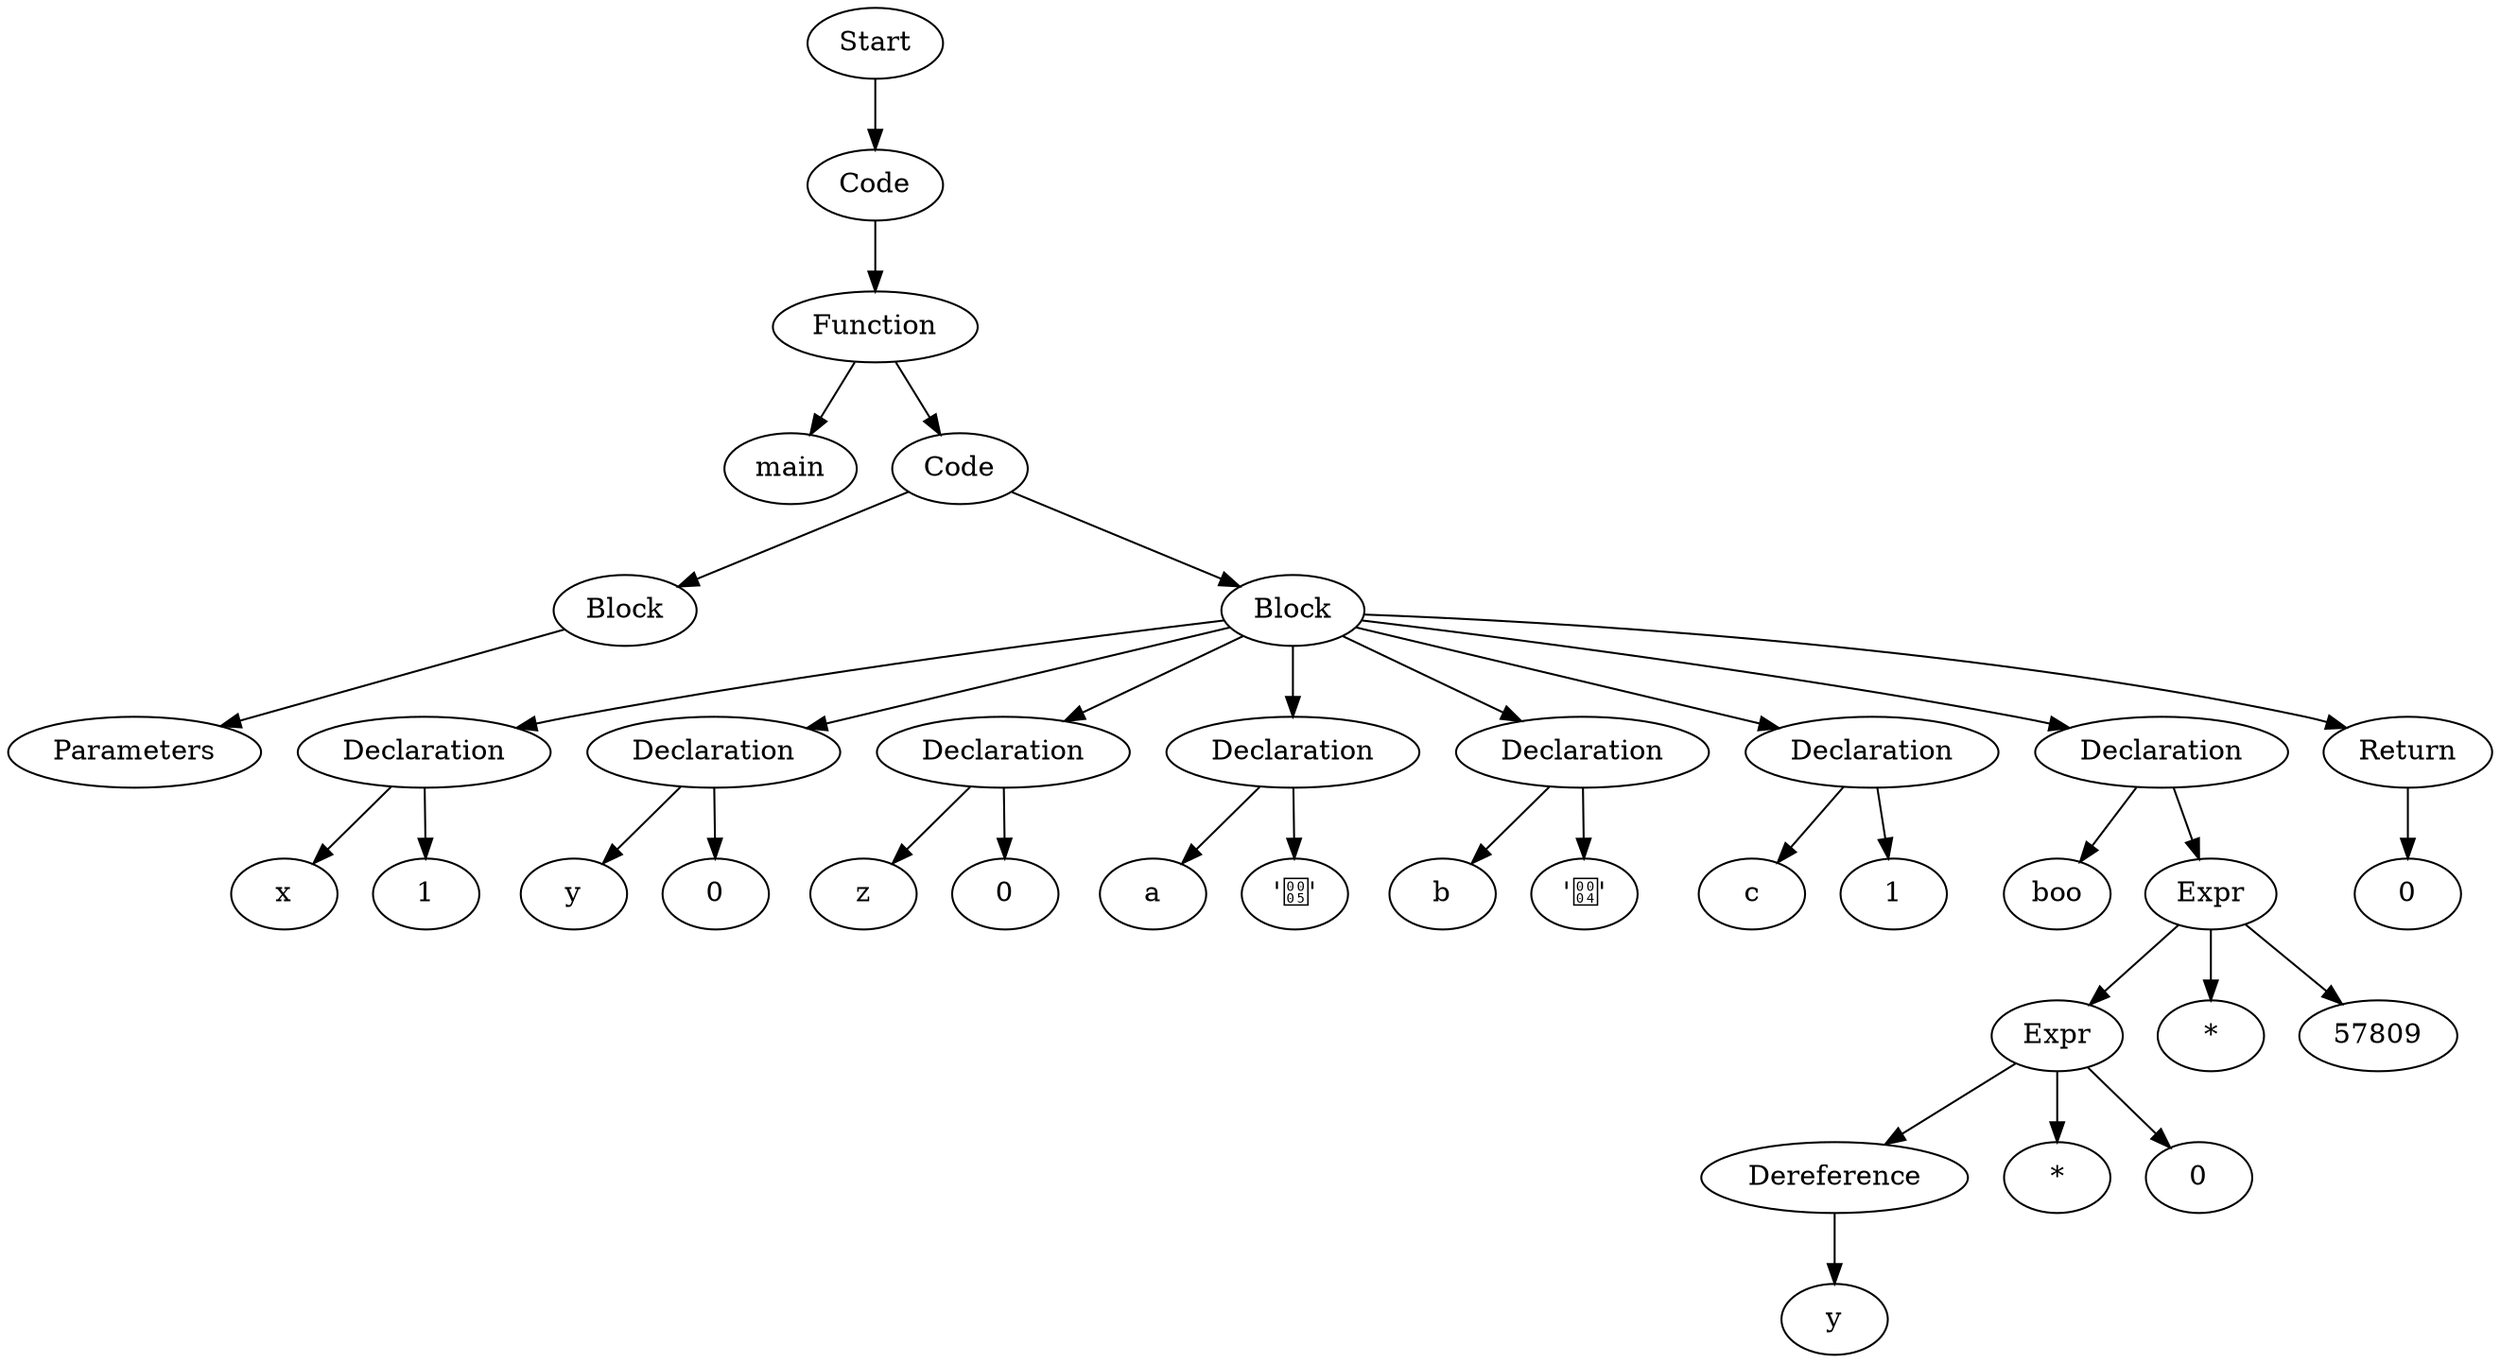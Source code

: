 digraph AST {
  "131770531541056" [label="Start"];
  "131770531541056" -> "131770531540624";
  "131770531540624" [label="Code"];
  "131770531540624" -> "131770531544512";
  "131770531544512" [label="Function"];
  "131770531544512" -> "131770531545040";
  "131770531544512" -> "131770531594928";
  "131770531545040" [label="main"];
  "131770531594928" [label="Code"];
  "131770531594928" -> "131770531600160";
  "131770531594928" -> "131770531608608";
  "131770531600160" [label="Block"];
  "131770531600160" -> "131770531594544";
  "131770531594544" [label="Parameters"];
  "131770531608608" [label="Block"];
  "131770531608608" -> "131770531595504";
  "131770531608608" -> "131770531597088";
  "131770531608608" -> "131770531598672";
  "131770531608608" -> "131770531600976";
  "131770531608608" -> "131770531602560";
  "131770531608608" -> "131770531604144";
  "131770531608608" -> "131770531605728";
  "131770531608608" -> "131770531608560";
  "131770531595504" [label="Declaration"];
  "131770531595504" -> "131770531595984";
  "131770531595504" -> "131770531596656";
  "131770531595984" [label="x"];
  "131770531596656" [label="1"];
  "131770531597088" [label="Declaration"];
  "131770531597088" -> "131770531597568";
  "131770531597088" -> "131770531598240";
  "131770531597568" [label="y"];
  "131770531598240" [label="0"];
  "131770531598672" [label="Declaration"];
  "131770531598672" -> "131770531599152";
  "131770531598672" -> "131770531598432";
  "131770531599152" [label="z"];
  "131770531598432" [label="0"];
  "131770531600976" [label="Declaration"];
  "131770531600976" -> "131770531601456";
  "131770531600976" -> "131770531607600";
  "131770531601456" [label="a"];
  "131770531607600" [label="''"];
  "131770531602560" [label="Declaration"];
  "131770531602560" -> "131770531603040";
  "131770531602560" -> "131770531596896";
  "131770531603040" [label="b"];
  "131770531596896" [label="''"];
  "131770531604144" [label="Declaration"];
  "131770531604144" -> "131770531604624";
  "131770531604144" -> "131770531605296";
  "131770531604624" [label="c"];
  "131770531605296" [label="1"];
  "131770531605728" [label="Declaration"];
  "131770531605728" -> "131770531606208";
  "131770531605728" -> "131770531606496";
  "131770531606208" [label="boo"];
  "131770531606496" [label="Expr"];
  "131770531606496" -> "131770531606688";
  "131770531606496" -> "131770531607744";
  "131770531606496" -> "131770531608368";
  "131770531606688" [label="Expr"];
  "131770531606688" -> "131770531606352";
  "131770531606688" -> "131770531607312";
  "131770531606688" -> "131770531607504";
  "131770531606352" [label="Dereference"];
  "131770531606352" -> "131770531607264";
  "131770531607264" [label="y"];
  "131770531607312" [label="*"];
  "131770531607504" [label="0"];
  "131770531607744" [label="*"];
  "131770531608368" [label="57809"];
  "131770531608560" [label="Return"];
  "131770531608560" -> "131770531609280";
  "131770531609280" [label="0"];
}
